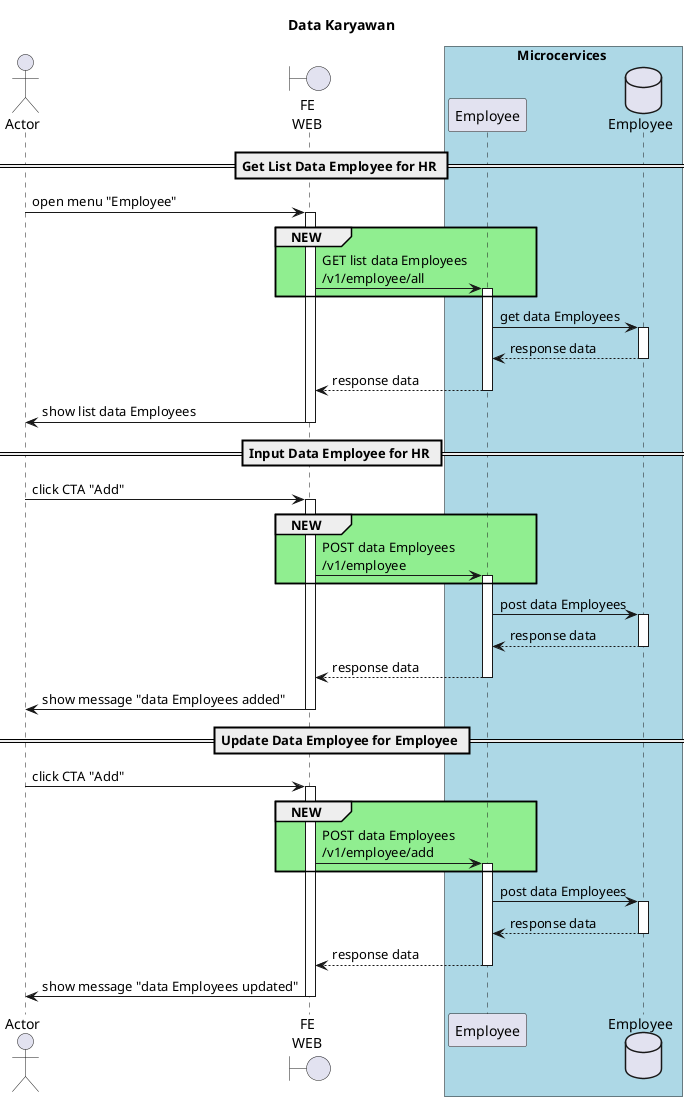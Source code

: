 @startuml data karyawan
title Data Karyawan

actor Actor as act
boundary "FE\nWEB" as fe
box Microcervices #LightBlue
participant "Employee" as Employee
database Employee as dbEmployee
end box

== Get List Data Employee for HR ==
act->fe--++: open menu "Employee"
group #LightGreen NEW
    fe -> Employee ++: GET list data Employees \n/v1/employee/all
end
Employee->dbEmployee++ : get data Employees
dbEmployee-->Employee-- : response data
Employee --> fe -- : response data
fe -> act --: show list data Employees

== Input Data Employee for HR ==
act->fe--++: click CTA "Add"
group #LightGreen NEW
    fe -> Employee ++: POST data Employees \n/v1/employee
end
Employee->dbEmployee++ : post data Employees
dbEmployee-->Employee-- : response data
Employee --> fe -- : response data
fe -> act --: show message "data Employees added"

== Update Data Employee for Employee ==
act->fe--++: click CTA "Add"
group #LightGreen NEW
    fe -> Employee ++: POST data Employees \n/v1/employee/add
end
Employee->dbEmployee++ : post data Employees
dbEmployee-->Employee-- : response data
Employee --> fe -- : response data
fe -> act --: show message "data Employees updated"
@enduml